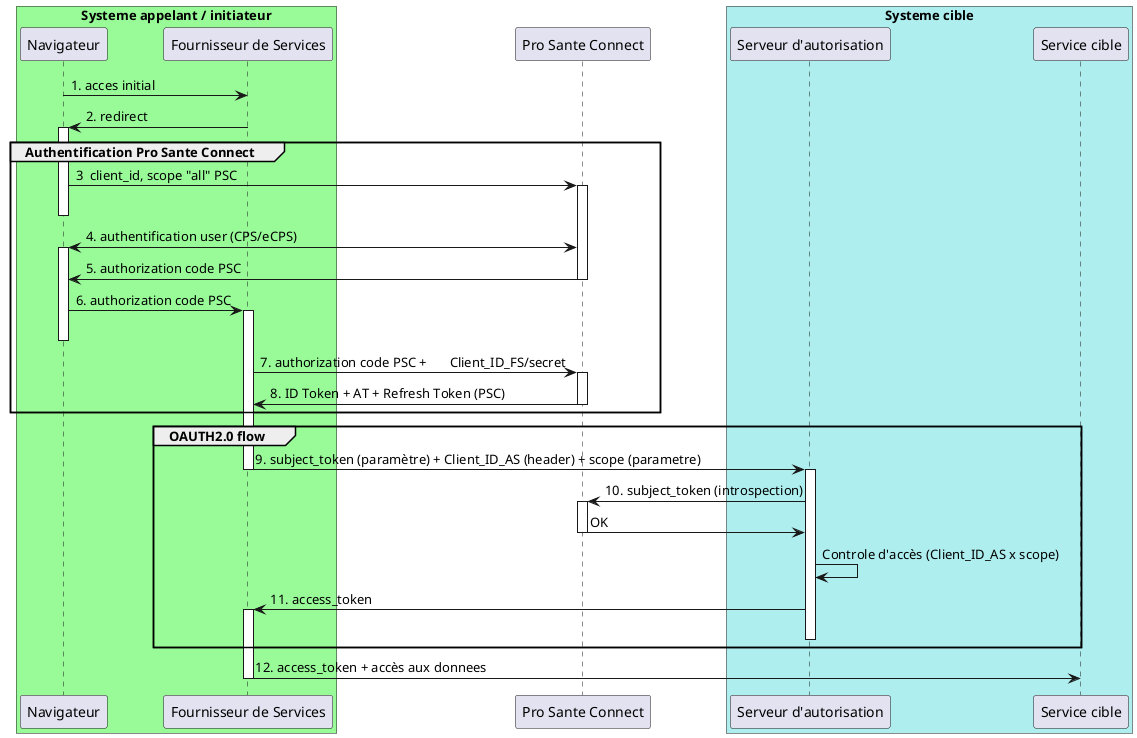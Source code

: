 @startuml
box  "Systeme appelant / initiateur" #palegreen
participant "Navigateur" as n
participant "Fournisseur de Services" as appserver
end box
participant "Pro Sante Connect" as psc

box  "Systeme cible" #paleturquoise
participant "Serveur d'autorisation" as AS
participant "Service cible" as API
end box

n->appserver:1. acces initial 
appserver->n:2. redirect
	activate n

group Authentification Pro Sante Connect
n->psc:3  client_id, scope "all" PSC
	activate psc
	deactivate n
psc<->n:4. authentification user (CPS/eCPS)
activate n
psc->n:5. authorization code PSC
	deactivate psc
n->appserver:6. authorization code PSC
	activate appserver
    deactivate n
appserver->psc: 7. authorization code PSC + 	Client_ID_FS/secret
	activate psc
psc->appserver: 8. ID Token + AT + Refresh Token (PSC)
	deactivate psc
end 


group OAUTH2.0 flow
appserver->AS:9. subject_token (paramètre) + Client_ID_AS (header) + scope (parametre)
	deactivate appserver
	activate AS
AS->psc:10. subject_token (introspection)
	activate psc
psc->AS:OK
	deactivate psc
AS->AS : Controle d'accès (Client_ID_AS x scope)
AS->appserver:11. access_token
	activate appserver
	deactivate AS
end 
appserver->API:12. access_token + accès aux donnees
	deactivate appserver
	
@enduml	
	